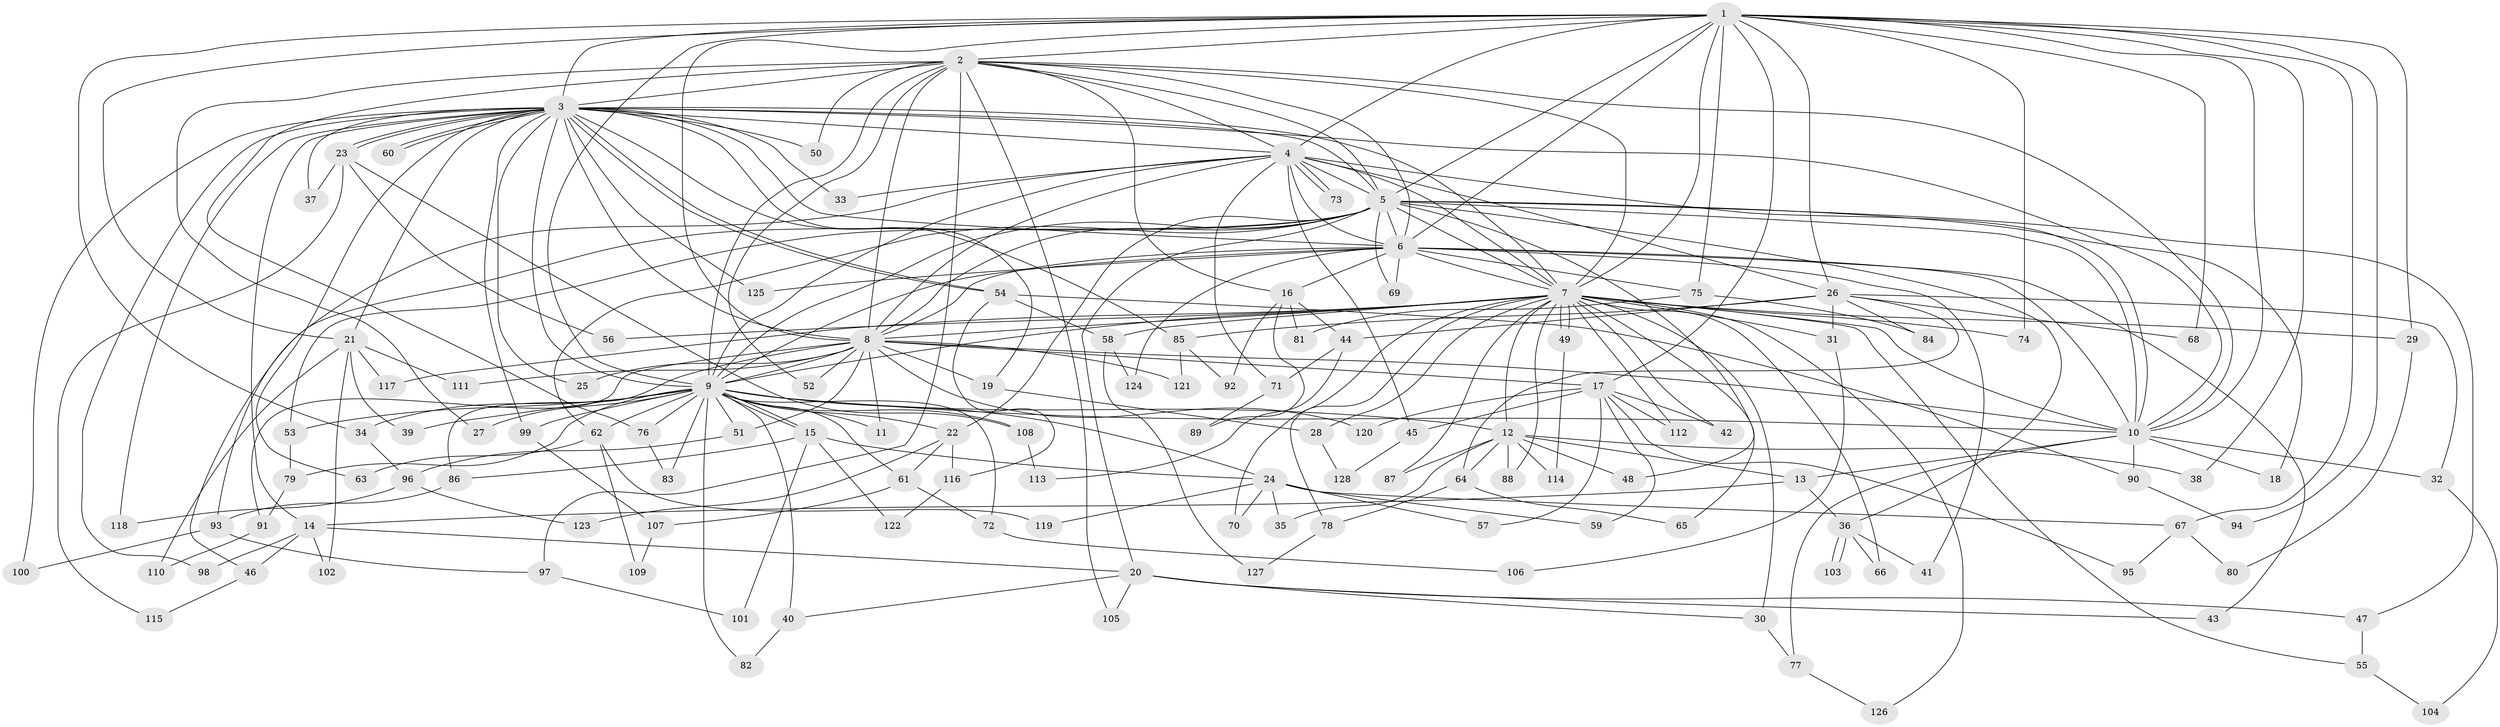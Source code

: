 // Generated by graph-tools (version 1.1) at 2025/34/03/09/25 02:34:52]
// undirected, 128 vertices, 281 edges
graph export_dot {
graph [start="1"]
  node [color=gray90,style=filled];
  1;
  2;
  3;
  4;
  5;
  6;
  7;
  8;
  9;
  10;
  11;
  12;
  13;
  14;
  15;
  16;
  17;
  18;
  19;
  20;
  21;
  22;
  23;
  24;
  25;
  26;
  27;
  28;
  29;
  30;
  31;
  32;
  33;
  34;
  35;
  36;
  37;
  38;
  39;
  40;
  41;
  42;
  43;
  44;
  45;
  46;
  47;
  48;
  49;
  50;
  51;
  52;
  53;
  54;
  55;
  56;
  57;
  58;
  59;
  60;
  61;
  62;
  63;
  64;
  65;
  66;
  67;
  68;
  69;
  70;
  71;
  72;
  73;
  74;
  75;
  76;
  77;
  78;
  79;
  80;
  81;
  82;
  83;
  84;
  85;
  86;
  87;
  88;
  89;
  90;
  91;
  92;
  93;
  94;
  95;
  96;
  97;
  98;
  99;
  100;
  101;
  102;
  103;
  104;
  105;
  106;
  107;
  108;
  109;
  110;
  111;
  112;
  113;
  114;
  115;
  116;
  117;
  118;
  119;
  120;
  121;
  122;
  123;
  124;
  125;
  126;
  127;
  128;
  1 -- 2;
  1 -- 3;
  1 -- 4;
  1 -- 5;
  1 -- 6;
  1 -- 7;
  1 -- 8;
  1 -- 9;
  1 -- 10;
  1 -- 17;
  1 -- 21;
  1 -- 26;
  1 -- 29;
  1 -- 34;
  1 -- 38;
  1 -- 67;
  1 -- 68;
  1 -- 74;
  1 -- 75;
  1 -- 94;
  2 -- 3;
  2 -- 4;
  2 -- 5;
  2 -- 6;
  2 -- 7;
  2 -- 8;
  2 -- 9;
  2 -- 10;
  2 -- 16;
  2 -- 27;
  2 -- 50;
  2 -- 52;
  2 -- 76;
  2 -- 97;
  2 -- 105;
  3 -- 4;
  3 -- 5;
  3 -- 6;
  3 -- 7;
  3 -- 8;
  3 -- 9;
  3 -- 10;
  3 -- 14;
  3 -- 19;
  3 -- 21;
  3 -- 23;
  3 -- 23;
  3 -- 25;
  3 -- 33;
  3 -- 37;
  3 -- 50;
  3 -- 54;
  3 -- 54;
  3 -- 60;
  3 -- 60;
  3 -- 63;
  3 -- 85;
  3 -- 98;
  3 -- 99;
  3 -- 100;
  3 -- 118;
  3 -- 125;
  4 -- 5;
  4 -- 6;
  4 -- 7;
  4 -- 8;
  4 -- 9;
  4 -- 10;
  4 -- 26;
  4 -- 33;
  4 -- 45;
  4 -- 71;
  4 -- 73;
  4 -- 73;
  4 -- 93;
  5 -- 6;
  5 -- 7;
  5 -- 8;
  5 -- 9;
  5 -- 10;
  5 -- 18;
  5 -- 20;
  5 -- 22;
  5 -- 36;
  5 -- 46;
  5 -- 47;
  5 -- 48;
  5 -- 53;
  5 -- 62;
  5 -- 69;
  6 -- 7;
  6 -- 8;
  6 -- 9;
  6 -- 10;
  6 -- 16;
  6 -- 41;
  6 -- 43;
  6 -- 69;
  6 -- 75;
  6 -- 124;
  6 -- 125;
  7 -- 8;
  7 -- 9;
  7 -- 10;
  7 -- 12;
  7 -- 28;
  7 -- 29;
  7 -- 30;
  7 -- 31;
  7 -- 42;
  7 -- 49;
  7 -- 49;
  7 -- 55;
  7 -- 56;
  7 -- 58;
  7 -- 65;
  7 -- 66;
  7 -- 70;
  7 -- 74;
  7 -- 78;
  7 -- 87;
  7 -- 88;
  7 -- 112;
  7 -- 117;
  7 -- 126;
  8 -- 9;
  8 -- 10;
  8 -- 11;
  8 -- 17;
  8 -- 19;
  8 -- 25;
  8 -- 51;
  8 -- 52;
  8 -- 86;
  8 -- 91;
  8 -- 111;
  8 -- 120;
  8 -- 121;
  9 -- 10;
  9 -- 11;
  9 -- 12;
  9 -- 15;
  9 -- 15;
  9 -- 22;
  9 -- 24;
  9 -- 27;
  9 -- 34;
  9 -- 39;
  9 -- 40;
  9 -- 51;
  9 -- 53;
  9 -- 61;
  9 -- 62;
  9 -- 72;
  9 -- 76;
  9 -- 79;
  9 -- 82;
  9 -- 83;
  9 -- 99;
  9 -- 108;
  10 -- 13;
  10 -- 18;
  10 -- 32;
  10 -- 77;
  10 -- 90;
  12 -- 13;
  12 -- 35;
  12 -- 38;
  12 -- 48;
  12 -- 64;
  12 -- 87;
  12 -- 88;
  12 -- 114;
  13 -- 14;
  13 -- 36;
  14 -- 20;
  14 -- 46;
  14 -- 98;
  14 -- 102;
  15 -- 24;
  15 -- 86;
  15 -- 101;
  15 -- 122;
  16 -- 44;
  16 -- 81;
  16 -- 89;
  16 -- 92;
  17 -- 42;
  17 -- 45;
  17 -- 57;
  17 -- 59;
  17 -- 95;
  17 -- 112;
  17 -- 120;
  19 -- 28;
  20 -- 30;
  20 -- 40;
  20 -- 43;
  20 -- 47;
  20 -- 105;
  21 -- 39;
  21 -- 102;
  21 -- 110;
  21 -- 111;
  21 -- 117;
  22 -- 61;
  22 -- 116;
  22 -- 123;
  23 -- 37;
  23 -- 56;
  23 -- 108;
  23 -- 115;
  24 -- 35;
  24 -- 57;
  24 -- 59;
  24 -- 67;
  24 -- 70;
  24 -- 119;
  26 -- 31;
  26 -- 32;
  26 -- 44;
  26 -- 64;
  26 -- 68;
  26 -- 84;
  26 -- 85;
  28 -- 128;
  29 -- 80;
  30 -- 77;
  31 -- 106;
  32 -- 104;
  34 -- 96;
  36 -- 41;
  36 -- 66;
  36 -- 103;
  36 -- 103;
  40 -- 82;
  44 -- 71;
  44 -- 113;
  45 -- 128;
  46 -- 115;
  47 -- 55;
  49 -- 114;
  51 -- 96;
  53 -- 79;
  54 -- 58;
  54 -- 90;
  54 -- 116;
  55 -- 104;
  58 -- 124;
  58 -- 127;
  61 -- 72;
  61 -- 107;
  62 -- 63;
  62 -- 109;
  62 -- 119;
  64 -- 65;
  64 -- 78;
  67 -- 80;
  67 -- 95;
  71 -- 89;
  72 -- 106;
  75 -- 81;
  75 -- 84;
  76 -- 83;
  77 -- 126;
  78 -- 127;
  79 -- 91;
  85 -- 92;
  85 -- 121;
  86 -- 93;
  90 -- 94;
  91 -- 110;
  93 -- 97;
  93 -- 100;
  96 -- 118;
  96 -- 123;
  97 -- 101;
  99 -- 107;
  107 -- 109;
  108 -- 113;
  116 -- 122;
}
